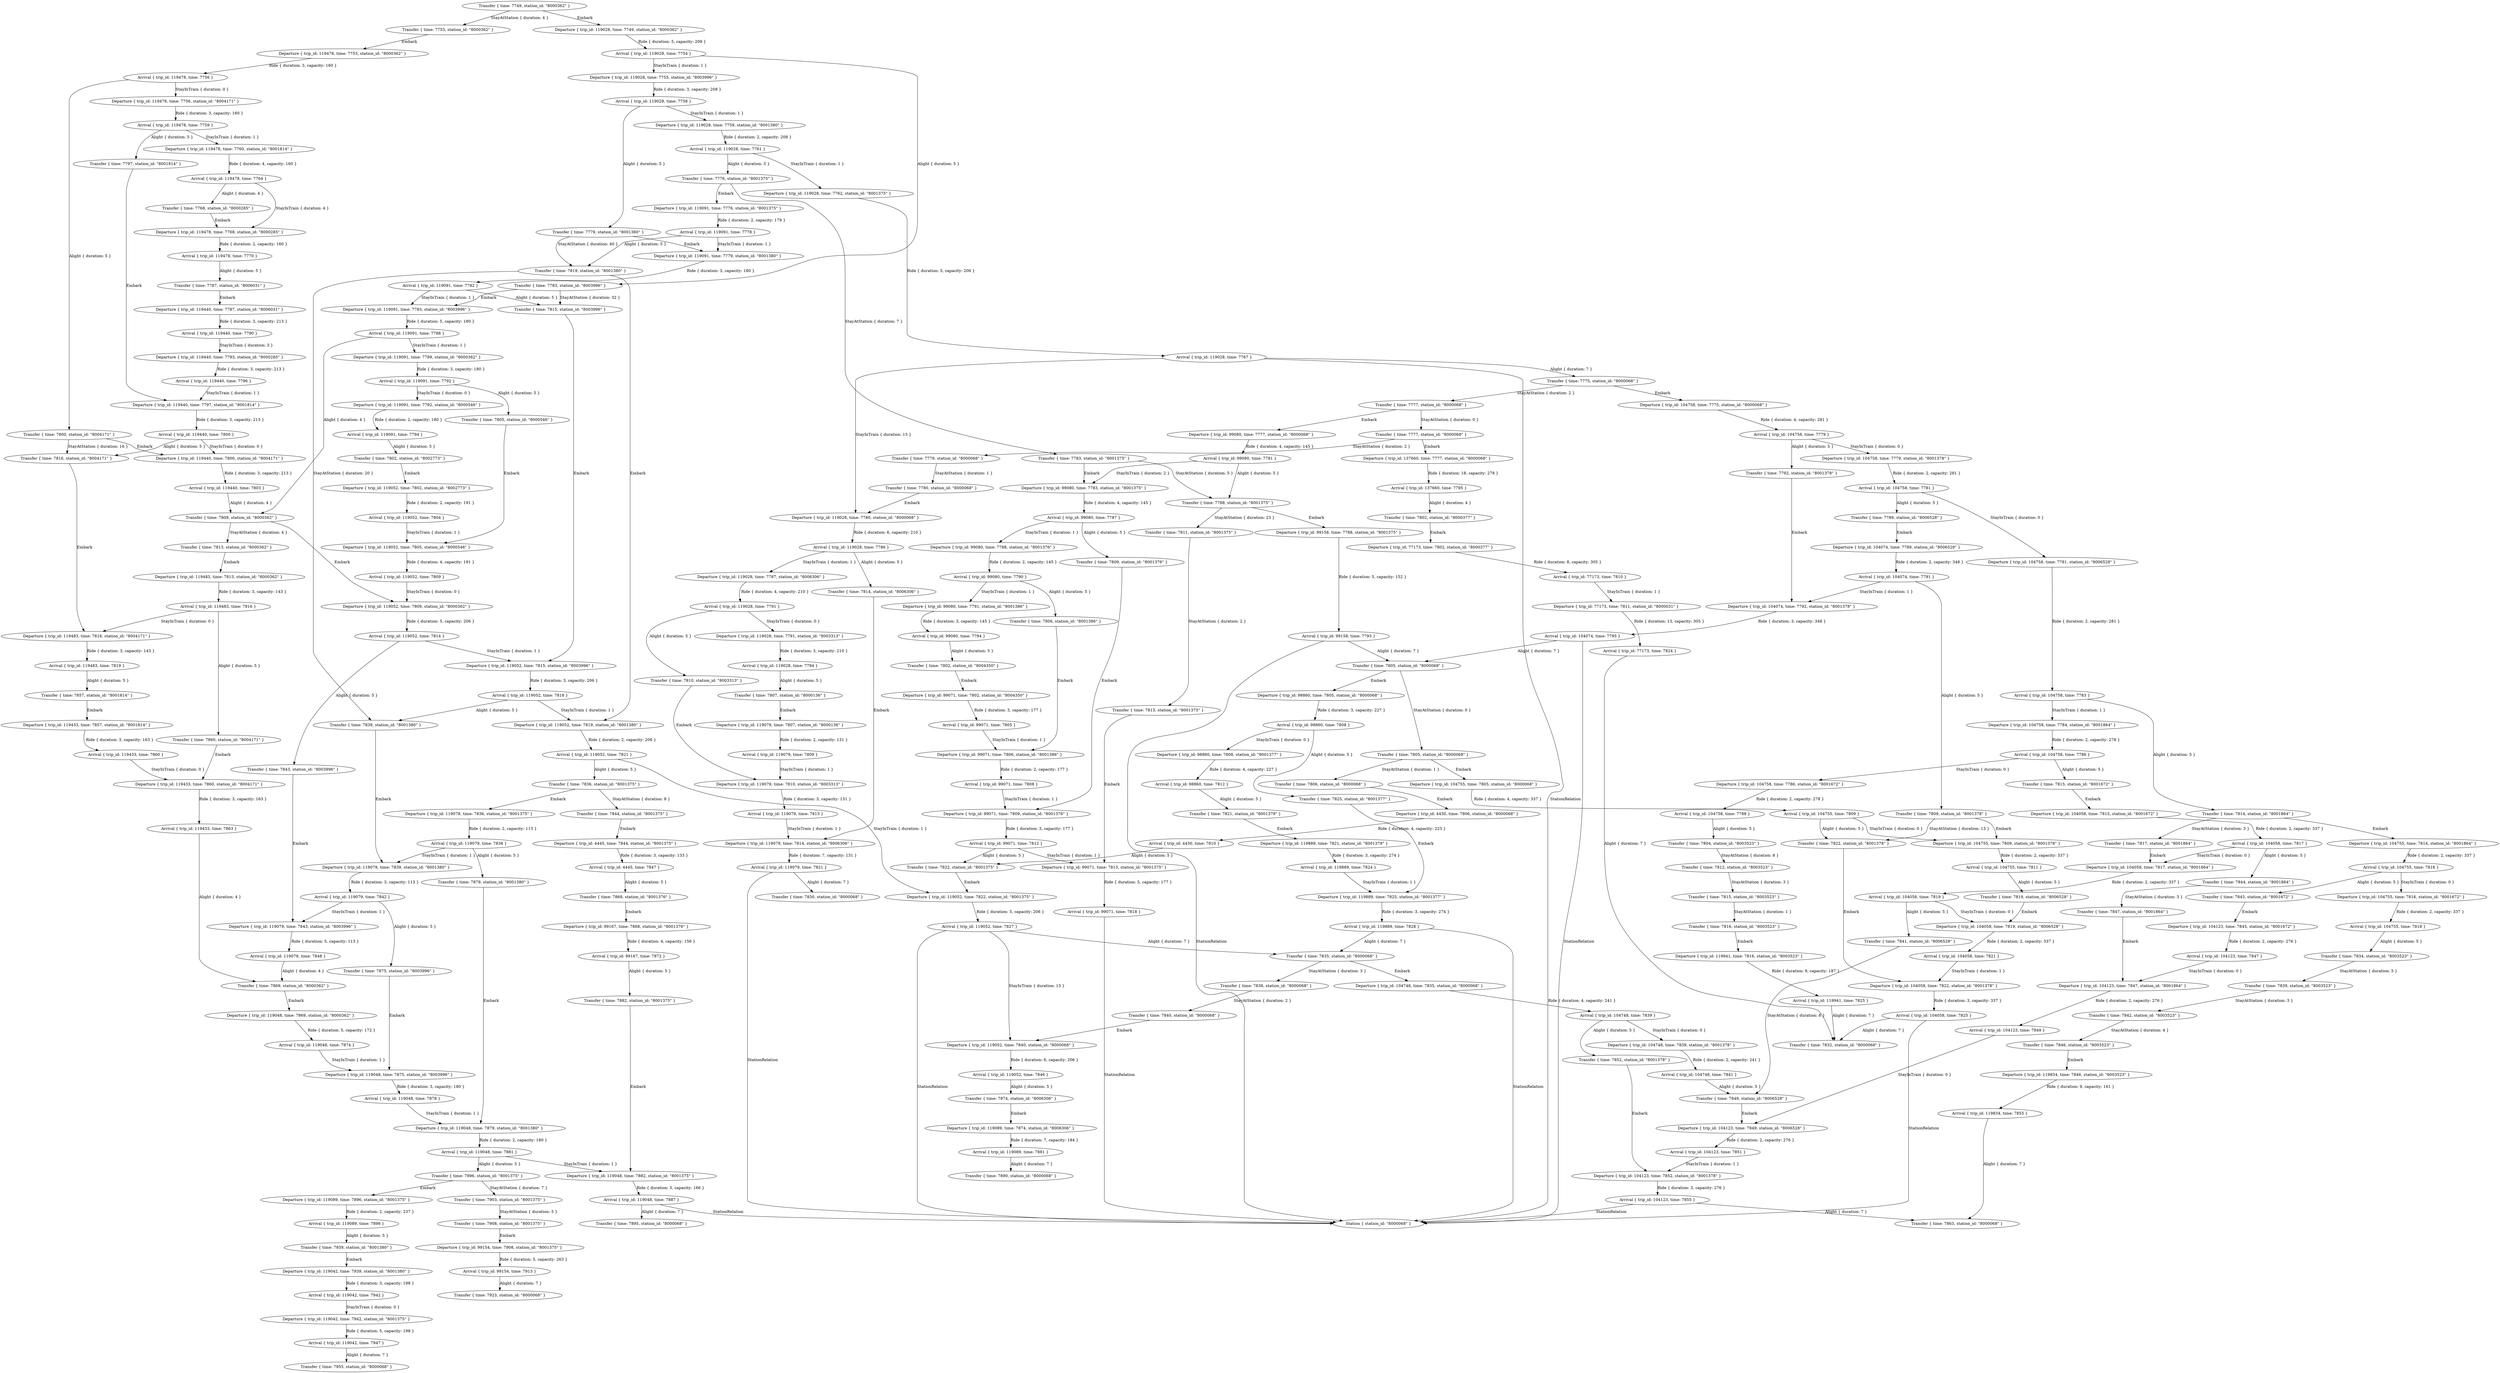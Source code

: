 digraph {
    0 [ label = "Transfer { time: 7749, station_id: \"8000362\" }" ]
    1 [ label = "Transfer { time: 7753, station_id: \"8000362\" }" ]
    2 [ label = "Departure { trip_id: 119478, time: 7753, station_id: \"8000362\" }" ]
    3 [ label = "Arrival { trip_id: 119478, time: 7756 }" ]
    4 [ label = "Transfer { time: 7800, station_id: \"8004171\" }" ]
    5 [ label = "Transfer { time: 7816, station_id: \"8004171\" }" ]
    6 [ label = "Departure { trip_id: 119483, time: 7816, station_id: \"8004171\" }" ]
    7 [ label = "Arrival { trip_id: 119483, time: 7819 }" ]
    8 [ label = "Transfer { time: 7857, station_id: \"8001814\" }" ]
    9 [ label = "Departure { trip_id: 119433, time: 7857, station_id: \"8001814\" }" ]
    10 [ label = "Arrival { trip_id: 119433, time: 7860 }" ]
    11 [ label = "Departure { trip_id: 119433, time: 7860, station_id: \"8004171\" }" ]
    12 [ label = "Arrival { trip_id: 119433, time: 7863 }" ]
    13 [ label = "Transfer { time: 7869, station_id: \"8000362\" }" ]
    14 [ label = "Departure { trip_id: 119048, time: 7869, station_id: \"8000362\" }" ]
    15 [ label = "Arrival { trip_id: 119048, time: 7874 }" ]
    16 [ label = "Departure { trip_id: 119048, time: 7875, station_id: \"8003996\" }" ]
    17 [ label = "Arrival { trip_id: 119048, time: 7878 }" ]
    18 [ label = "Departure { trip_id: 119048, time: 7879, station_id: \"8001380\" }" ]
    19 [ label = "Arrival { trip_id: 119048, time: 7881 }" ]
    20 [ label = "Departure { trip_id: 119048, time: 7882, station_id: \"8001375\" }" ]
    21 [ label = "Arrival { trip_id: 119048, time: 7887 }" ]
    22 [ label = "Transfer { time: 7895, station_id: \"8000068\" }" ]
    23 [ label = "Departure { trip_id: 119440, time: 7800, station_id: \"8004171\" }" ]
    24 [ label = "Arrival { trip_id: 119440, time: 7803 }" ]
    25 [ label = "Transfer { time: 7809, station_id: \"8000362\" }" ]
    26 [ label = "Transfer { time: 7813, station_id: \"8000362\" }" ]
    27 [ label = "Departure { trip_id: 119483, time: 7813, station_id: \"8000362\" }" ]
    28 [ label = "Arrival { trip_id: 119483, time: 7816 }" ]
    29 [ label = "Transfer { time: 7860, station_id: \"8004171\" }" ]
    30 [ label = "Station { station_id: \"8000068\" }" ]
    31 [ label = "Departure { trip_id: 119052, time: 7809, station_id: \"8000362\" }" ]
    32 [ label = "Arrival { trip_id: 119052, time: 7814 }" ]
    33 [ label = "Transfer { time: 7843, station_id: \"8003996\" }" ]
    34 [ label = "Departure { trip_id: 119079, time: 7843, station_id: \"8003996\" }" ]
    35 [ label = "Arrival { trip_id: 119079, time: 7848 }" ]
    36 [ label = "Departure { trip_id: 119052, time: 7815, station_id: \"8003996\" }" ]
    37 [ label = "Arrival { trip_id: 119052, time: 7818 }" ]
    38 [ label = "Transfer { time: 7839, station_id: \"8001380\" }" ]
    39 [ label = "Departure { trip_id: 119079, time: 7839, station_id: \"8001380\" }" ]
    40 [ label = "Arrival { trip_id: 119079, time: 7842 }" ]
    41 [ label = "Transfer { time: 7875, station_id: \"8003996\" }" ]
    42 [ label = "Departure { trip_id: 119052, time: 7819, station_id: \"8001380\" }" ]
    43 [ label = "Arrival { trip_id: 119052, time: 7821 }" ]
    44 [ label = "Transfer { time: 7836, station_id: \"8001375\" }" ]
    45 [ label = "Departure { trip_id: 119079, time: 7836, station_id: \"8001375\" }" ]
    46 [ label = "Arrival { trip_id: 119079, time: 7838 }" ]
    47 [ label = "Transfer { time: 7879, station_id: \"8001380\" }" ]
    48 [ label = "Departure { trip_id: 119052, time: 7822, station_id: \"8001375\" }" ]
    49 [ label = "Arrival { trip_id: 119052, time: 7827 }" ]
    50 [ label = "Transfer { time: 7835, station_id: \"8000068\" }" ]
    51 [ label = "Departure { trip_id: 104748, time: 7835, station_id: \"8000068\" }" ]
    52 [ label = "Arrival { trip_id: 104748, time: 7839 }" ]
    53 [ label = "Transfer { time: 7852, station_id: \"8001378\" }" ]
    54 [ label = "Departure { trip_id: 104123, time: 7852, station_id: \"8001378\" }" ]
    55 [ label = "Arrival { trip_id: 104123, time: 7855 }" ]
    56 [ label = "Departure { trip_id: 104748, time: 7839, station_id: \"8001378\" }" ]
    57 [ label = "Arrival { trip_id: 104748, time: 7841 }" ]
    58 [ label = "Transfer { time: 7849, station_id: \"8006528\" }" ]
    59 [ label = "Departure { trip_id: 104123, time: 7849, station_id: \"8006528\" }" ]
    60 [ label = "Arrival { trip_id: 104123, time: 7851 }" ]
    61 [ label = "Transfer { time: 7863, station_id: \"8000068\" }" ]
    62 [ label = "Departure { trip_id: 119478, time: 7756, station_id: \"8004171\" }" ]
    63 [ label = "Arrival { trip_id: 119478, time: 7759 }" ]
    64 [ label = "Transfer { time: 7797, station_id: \"8001814\" }" ]
    65 [ label = "Departure { trip_id: 119440, time: 7797, station_id: \"8001814\" }" ]
    66 [ label = "Arrival { trip_id: 119440, time: 7800 }" ]
    67 [ label = "Departure { trip_id: 119478, time: 7760, station_id: \"8001814\" }" ]
    68 [ label = "Arrival { trip_id: 119478, time: 7764 }" ]
    69 [ label = "Transfer { time: 7768, station_id: \"8000285\" }" ]
    70 [ label = "Departure { trip_id: 119478, time: 7768, station_id: \"8000285\" }" ]
    71 [ label = "Arrival { trip_id: 119478, time: 7770 }" ]
    72 [ label = "Transfer { time: 7787, station_id: \"8006031\" }" ]
    73 [ label = "Departure { trip_id: 119440, time: 7787, station_id: \"8006031\" }" ]
    74 [ label = "Arrival { trip_id: 119440, time: 7790 }" ]
    75 [ label = "Departure { trip_id: 119440, time: 7793, station_id: \"8000285\" }" ]
    76 [ label = "Arrival { trip_id: 119440, time: 7796 }" ]
    77 [ label = "Departure { trip_id: 119028, time: 7749, station_id: \"8000362\" }" ]
    78 [ label = "Arrival { trip_id: 119028, time: 7754 }" ]
    79 [ label = "Transfer { time: 7783, station_id: \"8003996\" }" ]
    80 [ label = "Transfer { time: 7815, station_id: \"8003996\" }" ]
    81 [ label = "Departure { trip_id: 119091, time: 7783, station_id: \"8003996\" }" ]
    82 [ label = "Arrival { trip_id: 119091, time: 7788 }" ]
    83 [ label = "Departure { trip_id: 119091, time: 7789, station_id: \"8000362\" }" ]
    84 [ label = "Arrival { trip_id: 119091, time: 7792 }" ]
    85 [ label = "Transfer { time: 7805, station_id: \"8000546\" }" ]
    86 [ label = "Departure { trip_id: 119052, time: 7805, station_id: \"8000546\" }" ]
    87 [ label = "Arrival { trip_id: 119052, time: 7809 }" ]
    88 [ label = "Departure { trip_id: 119091, time: 7792, station_id: \"8000546\" }" ]
    89 [ label = "Arrival { trip_id: 119091, time: 7794 }" ]
    90 [ label = "Transfer { time: 7802, station_id: \"8002773\" }" ]
    91 [ label = "Departure { trip_id: 119052, time: 7802, station_id: \"8002773\" }" ]
    92 [ label = "Arrival { trip_id: 119052, time: 7804 }" ]
    93 [ label = "Departure { trip_id: 119028, time: 7755, station_id: \"8003996\" }" ]
    94 [ label = "Arrival { trip_id: 119028, time: 7758 }" ]
    95 [ label = "Transfer { time: 7779, station_id: \"8001380\" }" ]
    96 [ label = "Transfer { time: 7819, station_id: \"8001380\" }" ]
    97 [ label = "Departure { trip_id: 119091, time: 7779, station_id: \"8001380\" }" ]
    98 [ label = "Arrival { trip_id: 119091, time: 7782 }" ]
    99 [ label = "Transfer { time: 7896, station_id: \"8001375\" }" ]
    100 [ label = "Departure { trip_id: 119089, time: 7896, station_id: \"8001375\" }" ]
    101 [ label = "Arrival { trip_id: 119089, time: 7898 }" ]
    102 [ label = "Transfer { time: 7939, station_id: \"8001380\" }" ]
    103 [ label = "Departure { trip_id: 119042, time: 7939, station_id: \"8001380\" }" ]
    104 [ label = "Arrival { trip_id: 119042, time: 7942 }" ]
    105 [ label = "Departure { trip_id: 119042, time: 7942, station_id: \"8001375\" }" ]
    106 [ label = "Arrival { trip_id: 119042, time: 7947 }" ]
    107 [ label = "Transfer { time: 7955, station_id: \"8000068\" }" ]
    108 [ label = "Transfer { time: 7844, station_id: \"8001375\" }" ]
    109 [ label = "Departure { trip_id: 4445, time: 7844, station_id: \"8001375\" }" ]
    110 [ label = "Arrival { trip_id: 4445, time: 7847 }" ]
    111 [ label = "Transfer { time: 7868, station_id: \"8001376\" }" ]
    112 [ label = "Departure { trip_id: 99167, time: 7868, station_id: \"8001376\" }" ]
    113 [ label = "Arrival { trip_id: 99167, time: 7872 }" ]
    114 [ label = "Transfer { time: 7882, station_id: \"8001375\" }" ]
    115 [ label = "Transfer { time: 7903, station_id: \"8001375\" }" ]
    116 [ label = "Transfer { time: 7908, station_id: \"8001375\" }" ]
    117 [ label = "Departure { trip_id: 99154, time: 7908, station_id: \"8001375\" }" ]
    118 [ label = "Arrival { trip_id: 99154, time: 7913 }" ]
    119 [ label = "Transfer { time: 7923, station_id: \"8000068\" }" ]
    120 [ label = "Transfer { time: 7838, station_id: \"8000068\" }" ]
    121 [ label = "Transfer { time: 7840, station_id: \"8000068\" }" ]
    122 [ label = "Departure { trip_id: 119052, time: 7840, station_id: \"8000068\" }" ]
    123 [ label = "Arrival { trip_id: 119052, time: 7846 }" ]
    124 [ label = "Transfer { time: 7874, station_id: \"8006306\" }" ]
    125 [ label = "Departure { trip_id: 119089, time: 7874, station_id: \"8006306\" }" ]
    126 [ label = "Arrival { trip_id: 119089, time: 7881 }" ]
    127 [ label = "Transfer { time: 7890, station_id: \"8000068\" }" ]
    128 [ label = "Departure { trip_id: 119028, time: 7759, station_id: \"8001380\" }" ]
    129 [ label = "Arrival { trip_id: 119028, time: 7761 }" ]
    130 [ label = "Transfer { time: 7776, station_id: \"8001375\" }" ]
    131 [ label = "Transfer { time: 7783, station_id: \"8001375\" }" ]
    132 [ label = "Transfer { time: 7788, station_id: \"8001375\" }" ]
    133 [ label = "Transfer { time: 7811, station_id: \"8001375\" }" ]
    134 [ label = "Transfer { time: 7813, station_id: \"8001375\" }" ]
    135 [ label = "Departure { trip_id: 99071, time: 7813, station_id: \"8001375\" }" ]
    136 [ label = "Arrival { trip_id: 99071, time: 7818 }" ]
    137 [ label = "Departure { trip_id: 99158, time: 7788, station_id: \"8001375\" }" ]
    138 [ label = "Arrival { trip_id: 99158, time: 7793 }" ]
    139 [ label = "Transfer { time: 7805, station_id: \"8000068\" }" ]
    140 [ label = "Transfer { time: 7805, station_id: \"8000068\" }" ]
    141 [ label = "Transfer { time: 7806, station_id: \"8000068\" }" ]
    142 [ label = "Departure { trip_id: 4430, time: 7806, station_id: \"8000068\" }" ]
    143 [ label = "Arrival { trip_id: 4430, time: 7810 }" ]
    144 [ label = "Transfer { time: 7822, station_id: \"8001375\" }" ]
    145 [ label = "Departure { trip_id: 104755, time: 7805, station_id: \"8000068\" }" ]
    146 [ label = "Arrival { trip_id: 104755, time: 7809 }" ]
    147 [ label = "Transfer { time: 7822, station_id: \"8001378\" }" ]
    148 [ label = "Departure { trip_id: 104058, time: 7822, station_id: \"8001378\" }" ]
    149 [ label = "Arrival { trip_id: 104058, time: 7825 }" ]
    150 [ label = "Departure { trip_id: 104755, time: 7809, station_id: \"8001378\" }" ]
    151 [ label = "Arrival { trip_id: 104755, time: 7811 }" ]
    152 [ label = "Transfer { time: 7819, station_id: \"8006528\" }" ]
    153 [ label = "Departure { trip_id: 104058, time: 7819, station_id: \"8006528\" }" ]
    154 [ label = "Arrival { trip_id: 104058, time: 7821 }" ]
    155 [ label = "Departure { trip_id: 98860, time: 7805, station_id: \"8000068\" }" ]
    156 [ label = "Arrival { trip_id: 98860, time: 7808 }" ]
    157 [ label = "Transfer { time: 7825, station_id: \"8001377\" }" ]
    158 [ label = "Departure { trip_id: 119889, time: 7825, station_id: \"8001377\" }" ]
    159 [ label = "Arrival { trip_id: 119889, time: 7828 }" ]
    160 [ label = "Departure { trip_id: 98860, time: 7808, station_id: \"8001377\" }" ]
    161 [ label = "Arrival { trip_id: 98860, time: 7812 }" ]
    162 [ label = "Transfer { time: 7821, station_id: \"8001379\" }" ]
    163 [ label = "Departure { trip_id: 119889, time: 7821, station_id: \"8001379\" }" ]
    164 [ label = "Arrival { trip_id: 119889, time: 7824 }" ]
    165 [ label = "Departure { trip_id: 99080, time: 7783, station_id: \"8001375\" }" ]
    166 [ label = "Arrival { trip_id: 99080, time: 7787 }" ]
    167 [ label = "Transfer { time: 7809, station_id: \"8001376\" }" ]
    168 [ label = "Departure { trip_id: 99071, time: 7809, station_id: \"8001376\" }" ]
    169 [ label = "Arrival { trip_id: 99071, time: 7812 }" ]
    170 [ label = "Departure { trip_id: 99080, time: 7788, station_id: \"8001376\" }" ]
    171 [ label = "Arrival { trip_id: 99080, time: 7790 }" ]
    172 [ label = "Transfer { time: 7806, station_id: \"8001386\" }" ]
    173 [ label = "Departure { trip_id: 99071, time: 7806, station_id: \"8001386\" }" ]
    174 [ label = "Arrival { trip_id: 99071, time: 7808 }" ]
    175 [ label = "Departure { trip_id: 99080, time: 7791, station_id: \"8001386\" }" ]
    176 [ label = "Arrival { trip_id: 99080, time: 7794 }" ]
    177 [ label = "Transfer { time: 7802, station_id: \"8004350\" }" ]
    178 [ label = "Departure { trip_id: 99071, time: 7802, station_id: \"8004350\" }" ]
    179 [ label = "Arrival { trip_id: 99071, time: 7805 }" ]
    180 [ label = "Departure { trip_id: 119091, time: 7776, station_id: \"8001375\" }" ]
    181 [ label = "Arrival { trip_id: 119091, time: 7778 }" ]
    182 [ label = "Departure { trip_id: 119028, time: 7762, station_id: \"8001375\" }" ]
    183 [ label = "Arrival { trip_id: 119028, time: 7767 }" ]
    184 [ label = "Transfer { time: 7775, station_id: \"8000068\" }" ]
    185 [ label = "Transfer { time: 7777, station_id: \"8000068\" }" ]
    186 [ label = "Transfer { time: 7777, station_id: \"8000068\" }" ]
    187 [ label = "Transfer { time: 7779, station_id: \"8000068\" }" ]
    188 [ label = "Transfer { time: 7780, station_id: \"8000068\" }" ]
    189 [ label = "Departure { trip_id: 119028, time: 7780, station_id: \"8000068\" }" ]
    190 [ label = "Arrival { trip_id: 119028, time: 7786 }" ]
    191 [ label = "Transfer { time: 7814, station_id: \"8006306\" }" ]
    192 [ label = "Departure { trip_id: 119079, time: 7814, station_id: \"8006306\" }" ]
    193 [ label = "Arrival { trip_id: 119079, time: 7821 }" ]
    194 [ label = "Departure { trip_id: 119028, time: 7787, station_id: \"8006306\" }" ]
    195 [ label = "Arrival { trip_id: 119028, time: 7791 }" ]
    196 [ label = "Transfer { time: 7810, station_id: \"8003313\" }" ]
    197 [ label = "Departure { trip_id: 119079, time: 7810, station_id: \"8003313\" }" ]
    198 [ label = "Arrival { trip_id: 119079, time: 7813 }" ]
    199 [ label = "Departure { trip_id: 119028, time: 7791, station_id: \"8003313\" }" ]
    200 [ label = "Arrival { trip_id: 119028, time: 7794 }" ]
    201 [ label = "Transfer { time: 7807, station_id: \"8000136\" }" ]
    202 [ label = "Departure { trip_id: 119079, time: 7807, station_id: \"8000136\" }" ]
    203 [ label = "Arrival { trip_id: 119079, time: 7809 }" ]
    204 [ label = "Transfer { time: 7830, station_id: \"8000068\" }" ]
    205 [ label = "Departure { trip_id: 137660, time: 7777, station_id: \"8000068\" }" ]
    206 [ label = "Arrival { trip_id: 137660, time: 7795 }" ]
    207 [ label = "Transfer { time: 7802, station_id: \"8000377\" }" ]
    208 [ label = "Departure { trip_id: 77173, time: 7802, station_id: \"8000377\" }" ]
    209 [ label = "Arrival { trip_id: 77173, time: 7810 }" ]
    210 [ label = "Departure { trip_id: 77173, time: 7811, station_id: \"8000031\" }" ]
    211 [ label = "Arrival { trip_id: 77173, time: 7824 }" ]
    212 [ label = "Transfer { time: 7832, station_id: \"8000068\" }" ]
    213 [ label = "Departure { trip_id: 99080, time: 7777, station_id: \"8000068\" }" ]
    214 [ label = "Arrival { trip_id: 99080, time: 7781 }" ]
    215 [ label = "Departure { trip_id: 104758, time: 7775, station_id: \"8000068\" }" ]
    216 [ label = "Arrival { trip_id: 104758, time: 7779 }" ]
    217 [ label = "Transfer { time: 7792, station_id: \"8001378\" }" ]
    218 [ label = "Departure { trip_id: 104074, time: 7792, station_id: \"8001378\" }" ]
    219 [ label = "Arrival { trip_id: 104074, time: 7795 }" ]
    220 [ label = "Departure { trip_id: 104758, time: 7779, station_id: \"8001378\" }" ]
    221 [ label = "Arrival { trip_id: 104758, time: 7781 }" ]
    222 [ label = "Transfer { time: 7789, station_id: \"8006528\" }" ]
    223 [ label = "Departure { trip_id: 104074, time: 7789, station_id: \"8006528\" }" ]
    224 [ label = "Arrival { trip_id: 104074, time: 7791 }" ]
    225 [ label = "Transfer { time: 7809, station_id: \"8001378\" }" ]
    226 [ label = "Departure { trip_id: 104758, time: 7781, station_id: \"8006528\" }" ]
    227 [ label = "Arrival { trip_id: 104758, time: 7783 }" ]
    228 [ label = "Transfer { time: 7814, station_id: \"8001864\" }" ]
    229 [ label = "Transfer { time: 7817, station_id: \"8001864\" }" ]
    230 [ label = "Departure { trip_id: 104058, time: 7817, station_id: \"8001864\" }" ]
    231 [ label = "Arrival { trip_id: 104058, time: 7819 }" ]
    232 [ label = "Transfer { time: 7841, station_id: \"8006528\" }" ]
    233 [ label = "Departure { trip_id: 104755, time: 7814, station_id: \"8001864\" }" ]
    234 [ label = "Arrival { trip_id: 104755, time: 7816 }" ]
    235 [ label = "Transfer { time: 7845, station_id: \"8001672\" }" ]
    236 [ label = "Departure { trip_id: 104123, time: 7845, station_id: \"8001672\" }" ]
    237 [ label = "Arrival { trip_id: 104123, time: 7847 }" ]
    238 [ label = "Departure { trip_id: 104123, time: 7847, station_id: \"8001864\" }" ]
    239 [ label = "Arrival { trip_id: 104123, time: 7849 }" ]
    240 [ label = "Departure { trip_id: 104755, time: 7816, station_id: \"8001672\" }" ]
    241 [ label = "Arrival { trip_id: 104755, time: 7818 }" ]
    242 [ label = "Transfer { time: 7834, station_id: \"8003523\" }" ]
    243 [ label = "Transfer { time: 7839, station_id: \"8003523\" }" ]
    244 [ label = "Transfer { time: 7842, station_id: \"8003523\" }" ]
    245 [ label = "Transfer { time: 7846, station_id: \"8003523\" }" ]
    246 [ label = "Departure { trip_id: 119834, time: 7846, station_id: \"8003523\" }" ]
    247 [ label = "Arrival { trip_id: 119834, time: 7855 }" ]
    248 [ label = "Departure { trip_id: 104758, time: 7784, station_id: \"8001864\" }" ]
    249 [ label = "Arrival { trip_id: 104758, time: 7786 }" ]
    250 [ label = "Transfer { time: 7815, station_id: \"8001672\" }" ]
    251 [ label = "Departure { trip_id: 104058, time: 7815, station_id: \"8001672\" }" ]
    252 [ label = "Arrival { trip_id: 104058, time: 7817 }" ]
    253 [ label = "Transfer { time: 7844, station_id: \"8001864\" }" ]
    254 [ label = "Transfer { time: 7847, station_id: \"8001864\" }" ]
    255 [ label = "Departure { trip_id: 104758, time: 7786, station_id: \"8001672\" }" ]
    256 [ label = "Arrival { trip_id: 104758, time: 7788 }" ]
    257 [ label = "Transfer { time: 7804, station_id: \"8003523\" }" ]
    258 [ label = "Transfer { time: 7812, station_id: \"8003523\" }" ]
    259 [ label = "Transfer { time: 7815, station_id: \"8003523\" }" ]
    260 [ label = "Transfer { time: 7816, station_id: \"8003523\" }" ]
    261 [ label = "Departure { trip_id: 119941, time: 7816, station_id: \"8003523\" }" ]
    262 [ label = "Arrival { trip_id: 119941, time: 7825 }" ]
    0 -> 1 [ label = "StayAtStation { duration: 4 }" ]
    1 -> 2 [ label = "Embark" ]
    2 -> 3 [ label = "Ride { duration: 3, capacity: 160 }" ]
    3 -> 4 [ label = "Alight { duration: 5 }" ]
    4 -> 5 [ label = "StayAtStation { duration: 16 }" ]
    5 -> 6 [ label = "Embark" ]
    6 -> 7 [ label = "Ride { duration: 3, capacity: 143 }" ]
    7 -> 8 [ label = "Alight { duration: 5 }" ]
    8 -> 9 [ label = "Embark" ]
    9 -> 10 [ label = "Ride { duration: 3, capacity: 163 }" ]
    10 -> 11 [ label = "StayInTrain { duration: 0 }" ]
    11 -> 12 [ label = "Ride { duration: 3, capacity: 163 }" ]
    12 -> 13 [ label = "Alight { duration: 4 }" ]
    13 -> 14 [ label = "Embark" ]
    14 -> 15 [ label = "Ride { duration: 5, capacity: 172 }" ]
    15 -> 16 [ label = "StayInTrain { duration: 1 }" ]
    16 -> 17 [ label = "Ride { duration: 3, capacity: 180 }" ]
    17 -> 18 [ label = "StayInTrain { duration: 1 }" ]
    18 -> 19 [ label = "Ride { duration: 2, capacity: 180 }" ]
    19 -> 20 [ label = "StayInTrain { duration: 1 }" ]
    20 -> 21 [ label = "Ride { duration: 5, capacity: 166 }" ]
    21 -> 22 [ label = "Alight { duration: 7 }" ]
    4 -> 23 [ label = "Embark" ]
    23 -> 24 [ label = "Ride { duration: 3, capacity: 213 }" ]
    24 -> 25 [ label = "Alight { duration: 4 }" ]
    25 -> 26 [ label = "StayAtStation { duration: 4 }" ]
    26 -> 27 [ label = "Embark" ]
    27 -> 28 [ label = "Ride { duration: 3, capacity: 143 }" ]
    28 -> 29 [ label = "Alight { duration: 5 }" ]
    29 -> 11 [ label = "Embark" ]
    21 -> 30 [ label = "StationRelation" ]
    28 -> 6 [ label = "StayInTrain { duration: 0 }" ]
    25 -> 31 [ label = "Embark" ]
    31 -> 32 [ label = "Ride { duration: 5, capacity: 206 }" ]
    32 -> 33 [ label = "Alight { duration: 5 }" ]
    33 -> 34 [ label = "Embark" ]
    34 -> 35 [ label = "Ride { duration: 5, capacity: 113 }" ]
    35 -> 13 [ label = "Alight { duration: 4 }" ]
    32 -> 36 [ label = "StayInTrain { duration: 1 }" ]
    36 -> 37 [ label = "Ride { duration: 3, capacity: 206 }" ]
    37 -> 38 [ label = "Alight { duration: 5 }" ]
    38 -> 39 [ label = "Embark" ]
    39 -> 40 [ label = "Ride { duration: 3, capacity: 113 }" ]
    40 -> 41 [ label = "Alight { duration: 5 }" ]
    41 -> 16 [ label = "Embark" ]
    40 -> 34 [ label = "StayInTrain { duration: 1 }" ]
    37 -> 42 [ label = "StayInTrain { duration: 1 }" ]
    42 -> 43 [ label = "Ride { duration: 2, capacity: 206 }" ]
    43 -> 44 [ label = "Alight { duration: 5 }" ]
    44 -> 45 [ label = "Embark" ]
    45 -> 46 [ label = "Ride { duration: 2, capacity: 113 }" ]
    46 -> 47 [ label = "Alight { duration: 5 }" ]
    47 -> 18 [ label = "Embark" ]
    46 -> 39 [ label = "StayInTrain { duration: 1 }" ]
    43 -> 48 [ label = "StayInTrain { duration: 1 }" ]
    48 -> 49 [ label = "Ride { duration: 5, capacity: 206 }" ]
    49 -> 50 [ label = "Alight { duration: 7 }" ]
    50 -> 51 [ label = "Embark" ]
    51 -> 52 [ label = "Ride { duration: 4, capacity: 241 }" ]
    52 -> 53 [ label = "Alight { duration: 5 }" ]
    53 -> 54 [ label = "Embark" ]
    54 -> 55 [ label = "Ride { duration: 3, capacity: 276 }" ]
    55 -> 30 [ label = "StationRelation" ]
    52 -> 56 [ label = "StayInTrain { duration: 0 }" ]
    56 -> 57 [ label = "Ride { duration: 2, capacity: 241 }" ]
    57 -> 58 [ label = "Alight { duration: 5 }" ]
    58 -> 59 [ label = "Embark" ]
    59 -> 60 [ label = "Ride { duration: 2, capacity: 276 }" ]
    60 -> 54 [ label = "StayInTrain { duration: 1 }" ]
    55 -> 61 [ label = "Alight { duration: 7 }" ]
    49 -> 30 [ label = "StationRelation" ]
    3 -> 62 [ label = "StayInTrain { duration: 0 }" ]
    62 -> 63 [ label = "Ride { duration: 3, capacity: 160 }" ]
    63 -> 64 [ label = "Alight { duration: 5 }" ]
    64 -> 65 [ label = "Embark" ]
    65 -> 66 [ label = "Ride { duration: 3, capacity: 213 }" ]
    66 -> 5 [ label = "Alight { duration: 5 }" ]
    66 -> 23 [ label = "StayInTrain { duration: 0 }" ]
    63 -> 67 [ label = "StayInTrain { duration: 1 }" ]
    67 -> 68 [ label = "Ride { duration: 4, capacity: 160 }" ]
    68 -> 69 [ label = "Alight { duration: 4 }" ]
    69 -> 70 [ label = "Embark" ]
    70 -> 71 [ label = "Ride { duration: 2, capacity: 160 }" ]
    71 -> 72 [ label = "Alight { duration: 5 }" ]
    72 -> 73 [ label = "Embark" ]
    73 -> 74 [ label = "Ride { duration: 3, capacity: 213 }" ]
    74 -> 75 [ label = "StayInTrain { duration: 3 }" ]
    75 -> 76 [ label = "Ride { duration: 3, capacity: 213 }" ]
    76 -> 65 [ label = "StayInTrain { duration: 1 }" ]
    68 -> 70 [ label = "StayInTrain { duration: 4 }" ]
    0 -> 77 [ label = "Embark" ]
    77 -> 78 [ label = "Ride { duration: 5, capacity: 208 }" ]
    78 -> 79 [ label = "Alight { duration: 5 }" ]
    79 -> 80 [ label = "StayAtStation { duration: 32 }" ]
    80 -> 36 [ label = "Embark" ]
    79 -> 81 [ label = "Embark" ]
    81 -> 82 [ label = "Ride { duration: 5, capacity: 180 }" ]
    82 -> 25 [ label = "Alight { duration: 4 }" ]
    82 -> 83 [ label = "StayInTrain { duration: 1 }" ]
    83 -> 84 [ label = "Ride { duration: 3, capacity: 180 }" ]
    84 -> 85 [ label = "Alight { duration: 5 }" ]
    85 -> 86 [ label = "Embark" ]
    86 -> 87 [ label = "Ride { duration: 4, capacity: 191 }" ]
    87 -> 31 [ label = "StayInTrain { duration: 0 }" ]
    84 -> 88 [ label = "StayInTrain { duration: 0 }" ]
    88 -> 89 [ label = "Ride { duration: 2, capacity: 180 }" ]
    89 -> 90 [ label = "Alight { duration: 5 }" ]
    90 -> 91 [ label = "Embark" ]
    91 -> 92 [ label = "Ride { duration: 2, capacity: 191 }" ]
    92 -> 86 [ label = "StayInTrain { duration: 1 }" ]
    78 -> 93 [ label = "StayInTrain { duration: 1 }" ]
    93 -> 94 [ label = "Ride { duration: 3, capacity: 208 }" ]
    94 -> 95 [ label = "Alight { duration: 5 }" ]
    95 -> 96 [ label = "StayAtStation { duration: 40 }" ]
    96 -> 42 [ label = "Embark" ]
    95 -> 97 [ label = "Embark" ]
    97 -> 98 [ label = "Ride { duration: 3, capacity: 180 }" ]
    98 -> 80 [ label = "Alight { duration: 5 }" ]
    19 -> 99 [ label = "Alight { duration: 5 }" ]
    99 -> 100 [ label = "Embark" ]
    100 -> 101 [ label = "Ride { duration: 2, capacity: 237 }" ]
    101 -> 102 [ label = "Alight { duration: 5 }" ]
    102 -> 103 [ label = "Embark" ]
    103 -> 104 [ label = "Ride { duration: 3, capacity: 198 }" ]
    104 -> 105 [ label = "StayInTrain { duration: 0 }" ]
    105 -> 106 [ label = "Ride { duration: 5, capacity: 198 }" ]
    106 -> 107 [ label = "Alight { duration: 7 }" ]
    44 -> 108 [ label = "StayAtStation { duration: 8 }" ]
    108 -> 109 [ label = "Embark" ]
    109 -> 110 [ label = "Ride { duration: 3, capacity: 133 }" ]
    110 -> 111 [ label = "Alight { duration: 5 }" ]
    111 -> 112 [ label = "Embark" ]
    112 -> 113 [ label = "Ride { duration: 4, capacity: 156 }" ]
    113 -> 114 [ label = "Alight { duration: 5 }" ]
    114 -> 20 [ label = "Embark" ]
    99 -> 115 [ label = "StayAtStation { duration: 7 }" ]
    115 -> 116 [ label = "StayAtStation { duration: 5 }" ]
    116 -> 117 [ label = "Embark" ]
    117 -> 118 [ label = "Ride { duration: 5, capacity: 263 }" ]
    118 -> 119 [ label = "Alight { duration: 7 }" ]
    50 -> 120 [ label = "StayAtStation { duration: 3 }" ]
    120 -> 121 [ label = "StayAtStation { duration: 2 }" ]
    121 -> 122 [ label = "Embark" ]
    122 -> 123 [ label = "Ride { duration: 6, capacity: 206 }" ]
    123 -> 124 [ label = "Alight { duration: 5 }" ]
    124 -> 125 [ label = "Embark" ]
    125 -> 126 [ label = "Ride { duration: 7, capacity: 184 }" ]
    126 -> 127 [ label = "Alight { duration: 7 }" ]
    49 -> 122 [ label = "StayInTrain { duration: 13 }" ]
    98 -> 81 [ label = "StayInTrain { duration: 1 }" ]
    94 -> 128 [ label = "StayInTrain { duration: 1 }" ]
    128 -> 129 [ label = "Ride { duration: 2, capacity: 208 }" ]
    129 -> 130 [ label = "Alight { duration: 5 }" ]
    130 -> 131 [ label = "StayAtStation { duration: 7 }" ]
    131 -> 132 [ label = "StayAtStation { duration: 5 }" ]
    132 -> 133 [ label = "StayAtStation { duration: 23 }" ]
    133 -> 134 [ label = "StayAtStation { duration: 2 }" ]
    134 -> 135 [ label = "Embark" ]
    135 -> 136 [ label = "Ride { duration: 5, capacity: 177 }" ]
    136 -> 30 [ label = "StationRelation" ]
    132 -> 137 [ label = "Embark" ]
    137 -> 138 [ label = "Ride { duration: 5, capacity: 152 }" ]
    138 -> 139 [ label = "Alight { duration: 7 }" ]
    139 -> 140 [ label = "StayAtStation { duration: 0 }" ]
    140 -> 141 [ label = "StayAtStation { duration: 1 }" ]
    141 -> 142 [ label = "Embark" ]
    142 -> 143 [ label = "Ride { duration: 4, capacity: 223 }" ]
    143 -> 144 [ label = "Alight { duration: 5 }" ]
    144 -> 48 [ label = "Embark" ]
    140 -> 145 [ label = "Embark" ]
    145 -> 146 [ label = "Ride { duration: 4, capacity: 337 }" ]
    146 -> 147 [ label = "Alight { duration: 5 }" ]
    147 -> 148 [ label = "Embark" ]
    148 -> 149 [ label = "Ride { duration: 3, capacity: 337 }" ]
    149 -> 30 [ label = "StationRelation" ]
    146 -> 150 [ label = "StayInTrain { duration: 0 }" ]
    150 -> 151 [ label = "Ride { duration: 2, capacity: 337 }" ]
    151 -> 152 [ label = "Alight { duration: 5 }" ]
    152 -> 153 [ label = "Embark" ]
    153 -> 154 [ label = "Ride { duration: 2, capacity: 337 }" ]
    154 -> 148 [ label = "StayInTrain { duration: 1 }" ]
    139 -> 155 [ label = "Embark" ]
    155 -> 156 [ label = "Ride { duration: 3, capacity: 227 }" ]
    156 -> 157 [ label = "Alight { duration: 5 }" ]
    157 -> 158 [ label = "Embark" ]
    158 -> 159 [ label = "Ride { duration: 3, capacity: 274 }" ]
    159 -> 30 [ label = "StationRelation" ]
    156 -> 160 [ label = "StayInTrain { duration: 0 }" ]
    160 -> 161 [ label = "Ride { duration: 4, capacity: 227 }" ]
    161 -> 162 [ label = "Alight { duration: 5 }" ]
    162 -> 163 [ label = "Embark" ]
    163 -> 164 [ label = "Ride { duration: 3, capacity: 274 }" ]
    164 -> 158 [ label = "StayInTrain { duration: 1 }" ]
    159 -> 50 [ label = "Alight { duration: 7 }" ]
    138 -> 30 [ label = "StationRelation" ]
    131 -> 165 [ label = "Embark" ]
    165 -> 166 [ label = "Ride { duration: 4, capacity: 145 }" ]
    166 -> 167 [ label = "Alight { duration: 5 }" ]
    167 -> 168 [ label = "Embark" ]
    168 -> 169 [ label = "Ride { duration: 3, capacity: 177 }" ]
    169 -> 144 [ label = "Alight { duration: 5 }" ]
    169 -> 135 [ label = "StayInTrain { duration: 1 }" ]
    166 -> 170 [ label = "StayInTrain { duration: 1 }" ]
    170 -> 171 [ label = "Ride { duration: 2, capacity: 145 }" ]
    171 -> 172 [ label = "Alight { duration: 5 }" ]
    172 -> 173 [ label = "Embark" ]
    173 -> 174 [ label = "Ride { duration: 2, capacity: 177 }" ]
    174 -> 168 [ label = "StayInTrain { duration: 1 }" ]
    171 -> 175 [ label = "StayInTrain { duration: 1 }" ]
    175 -> 176 [ label = "Ride { duration: 3, capacity: 145 }" ]
    176 -> 177 [ label = "Alight { duration: 5 }" ]
    177 -> 178 [ label = "Embark" ]
    178 -> 179 [ label = "Ride { duration: 3, capacity: 177 }" ]
    179 -> 173 [ label = "StayInTrain { duration: 1 }" ]
    130 -> 180 [ label = "Embark" ]
    180 -> 181 [ label = "Ride { duration: 2, capacity: 179 }" ]
    181 -> 96 [ label = "Alight { duration: 5 }" ]
    96 -> 38 [ label = "StayAtStation { duration: 20 }" ]
    181 -> 97 [ label = "StayInTrain { duration: 1 }" ]
    129 -> 182 [ label = "StayInTrain { duration: 1 }" ]
    182 -> 183 [ label = "Ride { duration: 5, capacity: 206 }" ]
    183 -> 184 [ label = "Alight { duration: 7 }" ]
    184 -> 185 [ label = "StayAtStation { duration: 2 }" ]
    185 -> 186 [ label = "StayAtStation { duration: 0 }" ]
    186 -> 187 [ label = "StayAtStation { duration: 2 }" ]
    187 -> 188 [ label = "StayAtStation { duration: 1 }" ]
    188 -> 189 [ label = "Embark" ]
    189 -> 190 [ label = "Ride { duration: 6, capacity: 210 }" ]
    190 -> 191 [ label = "Alight { duration: 5 }" ]
    191 -> 192 [ label = "Embark" ]
    192 -> 193 [ label = "Ride { duration: 7, capacity: 131 }" ]
    193 -> 30 [ label = "StationRelation" ]
    190 -> 194 [ label = "StayInTrain { duration: 1 }" ]
    194 -> 195 [ label = "Ride { duration: 4, capacity: 210 }" ]
    195 -> 196 [ label = "Alight { duration: 5 }" ]
    196 -> 197 [ label = "Embark" ]
    197 -> 198 [ label = "Ride { duration: 3, capacity: 131 }" ]
    198 -> 192 [ label = "StayInTrain { duration: 1 }" ]
    195 -> 199 [ label = "StayInTrain { duration: 0 }" ]
    199 -> 200 [ label = "Ride { duration: 3, capacity: 210 }" ]
    200 -> 201 [ label = "Alight { duration: 5 }" ]
    201 -> 202 [ label = "Embark" ]
    202 -> 203 [ label = "Ride { duration: 2, capacity: 131 }" ]
    203 -> 197 [ label = "StayInTrain { duration: 1 }" ]
    193 -> 204 [ label = "Alight { duration: 7 }" ]
    186 -> 205 [ label = "Embark" ]
    205 -> 206 [ label = "Ride { duration: 18, capacity: 278 }" ]
    206 -> 207 [ label = "Alight { duration: 4 }" ]
    207 -> 208 [ label = "Embark" ]
    208 -> 209 [ label = "Ride { duration: 8, capacity: 305 }" ]
    209 -> 210 [ label = "StayInTrain { duration: 1 }" ]
    210 -> 211 [ label = "Ride { duration: 13, capacity: 305 }" ]
    211 -> 212 [ label = "Alight { duration: 7 }" ]
    185 -> 213 [ label = "Embark" ]
    213 -> 214 [ label = "Ride { duration: 4, capacity: 145 }" ]
    214 -> 132 [ label = "Alight { duration: 5 }" ]
    149 -> 212 [ label = "Alight { duration: 7 }" ]
    214 -> 165 [ label = "StayInTrain { duration: 2 }" ]
    184 -> 215 [ label = "Embark" ]
    215 -> 216 [ label = "Ride { duration: 4, capacity: 281 }" ]
    216 -> 217 [ label = "Alight { duration: 5 }" ]
    217 -> 218 [ label = "Embark" ]
    218 -> 219 [ label = "Ride { duration: 3, capacity: 348 }" ]
    219 -> 139 [ label = "Alight { duration: 7 }" ]
    219 -> 30 [ label = "StationRelation" ]
    216 -> 220 [ label = "StayInTrain { duration: 0 }" ]
    220 -> 221 [ label = "Ride { duration: 2, capacity: 281 }" ]
    221 -> 222 [ label = "Alight { duration: 5 }" ]
    222 -> 223 [ label = "Embark" ]
    223 -> 224 [ label = "Ride { duration: 2, capacity: 348 }" ]
    224 -> 225 [ label = "Alight { duration: 5 }" ]
    225 -> 147 [ label = "StayAtStation { duration: 13 }" ]
    225 -> 150 [ label = "Embark" ]
    224 -> 218 [ label = "StayInTrain { duration: 1 }" ]
    221 -> 226 [ label = "StayInTrain { duration: 0 }" ]
    226 -> 227 [ label = "Ride { duration: 2, capacity: 281 }" ]
    227 -> 228 [ label = "Alight { duration: 5 }" ]
    228 -> 229 [ label = "StayAtStation { duration: 3 }" ]
    229 -> 230 [ label = "Embark" ]
    230 -> 231 [ label = "Ride { duration: 2, capacity: 337 }" ]
    231 -> 232 [ label = "Alight { duration: 5 }" ]
    232 -> 58 [ label = "StayAtStation { duration: 8 }" ]
    231 -> 153 [ label = "StayInTrain { duration: 0 }" ]
    228 -> 233 [ label = "Embark" ]
    233 -> 234 [ label = "Ride { duration: 2, capacity: 337 }" ]
    234 -> 235 [ label = "Alight { duration: 5 }" ]
    235 -> 236 [ label = "Embark" ]
    236 -> 237 [ label = "Ride { duration: 2, capacity: 276 }" ]
    237 -> 238 [ label = "StayInTrain { duration: 0 }" ]
    238 -> 239 [ label = "Ride { duration: 2, capacity: 276 }" ]
    239 -> 59 [ label = "StayInTrain { duration: 0 }" ]
    234 -> 240 [ label = "StayInTrain { duration: 0 }" ]
    240 -> 241 [ label = "Ride { duration: 2, capacity: 337 }" ]
    241 -> 242 [ label = "Alight { duration: 5 }" ]
    242 -> 243 [ label = "StayAtStation { duration: 5 }" ]
    243 -> 244 [ label = "StayAtStation { duration: 3 }" ]
    244 -> 245 [ label = "StayAtStation { duration: 4 }" ]
    245 -> 246 [ label = "Embark" ]
    246 -> 247 [ label = "Ride { duration: 9, capacity: 161 }" ]
    247 -> 61 [ label = "Alight { duration: 7 }" ]
    227 -> 248 [ label = "StayInTrain { duration: 1 }" ]
    248 -> 249 [ label = "Ride { duration: 2, capacity: 278 }" ]
    249 -> 250 [ label = "Alight { duration: 5 }" ]
    250 -> 251 [ label = "Embark" ]
    251 -> 252 [ label = "Ride { duration: 2, capacity: 337 }" ]
    252 -> 253 [ label = "Alight { duration: 5 }" ]
    253 -> 254 [ label = "StayAtStation { duration: 3 }" ]
    254 -> 238 [ label = "Embark" ]
    252 -> 230 [ label = "StayInTrain { duration: 0 }" ]
    249 -> 255 [ label = "StayInTrain { duration: 0 }" ]
    255 -> 256 [ label = "Ride { duration: 2, capacity: 278 }" ]
    256 -> 257 [ label = "Alight { duration: 5 }" ]
    257 -> 258 [ label = "StayAtStation { duration: 8 }" ]
    258 -> 259 [ label = "StayAtStation { duration: 3 }" ]
    259 -> 260 [ label = "StayAtStation { duration: 1 }" ]
    260 -> 261 [ label = "Embark" ]
    261 -> 262 [ label = "Ride { duration: 9, capacity: 187 }" ]
    262 -> 212 [ label = "Alight { duration: 7 }" ]
    183 -> 30 [ label = "StationRelation" ]
    183 -> 189 [ label = "StayInTrain { duration: 13 }" ]
}
